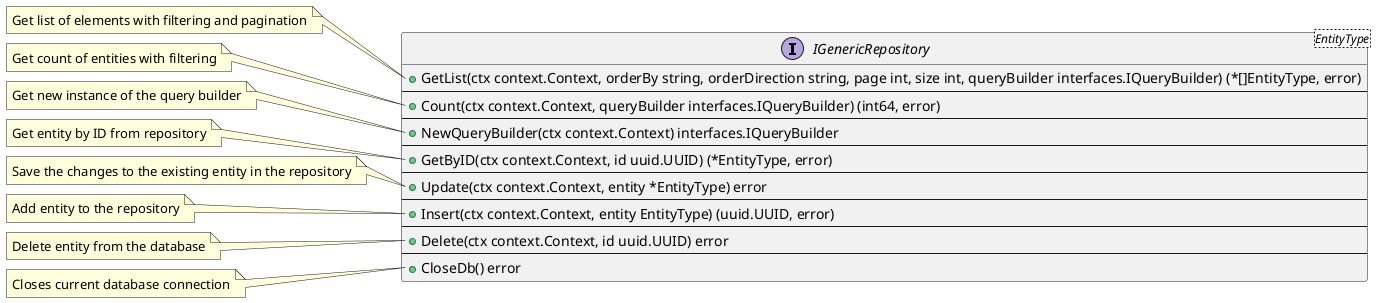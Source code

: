 @startuml IGenericRepository
interface IGenericRepository<EntityType> {
    +GetList(ctx context.Context, orderBy string, orderDirection string, page int, size int, queryBuilder interfaces.IQueryBuilder) (*[]EntityType, error)
    --
    +Count(ctx context.Context, queryBuilder interfaces.IQueryBuilder) (int64, error)
    --
    +NewQueryBuilder(ctx context.Context) interfaces.IQueryBuilder
    --
    +GetByID(ctx context.Context, id uuid.UUID) (*EntityType, error)
    --
    +Update(ctx context.Context, entity *EntityType) error
    --
    +Insert(ctx context.Context, entity EntityType) (uuid.UUID, error)
    --
    +Delete(ctx context.Context, id uuid.UUID) error
    --
    +CloseDb() error
}
note left of IGenericRepository::GetList
  Get list of elements with filtering and pagination
end note
note left of IGenericRepository::Count
  Get count of entities with filtering
end note
note left of IGenericRepository::NewQueryBuilder
  Get new instance of the query builder
end note
note left of IGenericRepository::GetByID
  Get entity by ID from repository
end note
note left of IGenericRepository::Update
  Save the changes to the existing entity in the repository
end note
note left of IGenericRepository::Insert
  Add entity to the repository
end note
note left of IGenericRepository::Delete
  Delete entity from the database
end note
note left of IGenericRepository::CloseDb
  Closes current database connection
end note
@enduml
